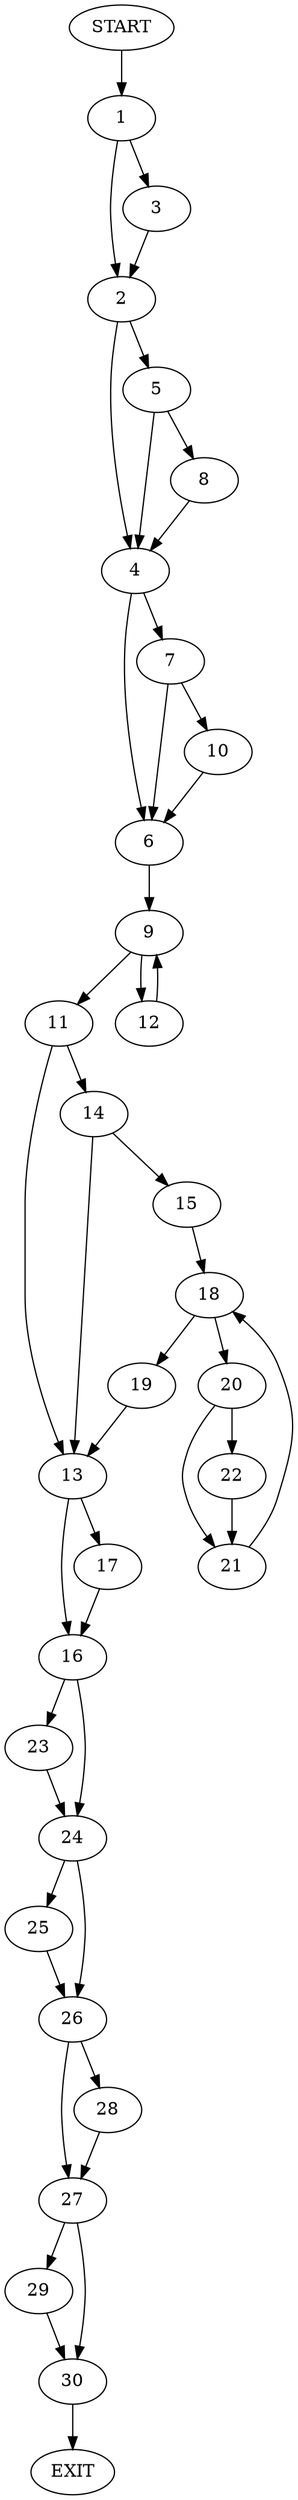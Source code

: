 digraph {
0 [label="START"]
31 [label="EXIT"]
0 -> 1
1 -> 2
1 -> 3
3 -> 2
2 -> 4
2 -> 5
4 -> 6
4 -> 7
5 -> 8
5 -> 4
8 -> 4
6 -> 9
7 -> 10
7 -> 6
10 -> 6
9 -> 11
9 -> 12
11 -> 13
11 -> 14
12 -> 9
14 -> 15
14 -> 13
13 -> 16
13 -> 17
15 -> 18
18 -> 19
18 -> 20
19 -> 13
20 -> 21
20 -> 22
22 -> 21
21 -> 18
17 -> 16
16 -> 23
16 -> 24
23 -> 24
24 -> 25
24 -> 26
26 -> 27
26 -> 28
25 -> 26
28 -> 27
27 -> 29
27 -> 30
30 -> 31
29 -> 30
}
